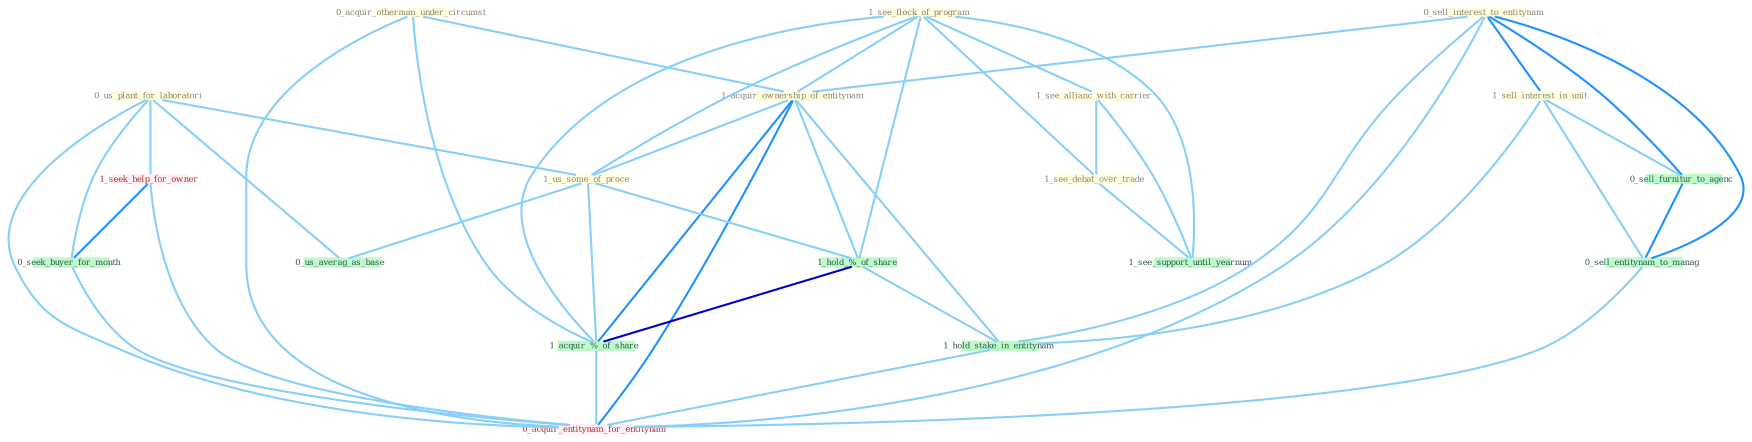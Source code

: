 Graph G{ 
    node
    [shape=polygon,style=filled,width=.5,height=.06,color="#BDFCC9",fixedsize=true,fontsize=4,
    fontcolor="#2f4f4f"];
    {node
    [color="#ffffe0", fontcolor="#8b7d6b"] "0_us_plant_for_laboratori " "1_see_flock_of_program " "0_sell_interest_to_entitynam " "0_acquir_othernum_under_circumst " "1_see_allianc_with_carrier " "1_acquir_ownership_of_entitynam " "1_sell_interest_in_unit " "1_see_debat_over_trade " "1_us_some_of_proce "}
{node [color="#fff0f5", fontcolor="#b22222"] "1_seek_help_for_owner " "0_acquir_entitynam_for_entitynam "}
edge [color="#B0E2FF"];

	"0_us_plant_for_laboratori " -- "1_us_some_of_proce " [w="1", color="#87cefa" ];
	"0_us_plant_for_laboratori " -- "1_seek_help_for_owner " [w="1", color="#87cefa" ];
	"0_us_plant_for_laboratori " -- "0_seek_buyer_for_month " [w="1", color="#87cefa" ];
	"0_us_plant_for_laboratori " -- "0_us_averag_as_base " [w="1", color="#87cefa" ];
	"0_us_plant_for_laboratori " -- "0_acquir_entitynam_for_entitynam " [w="1", color="#87cefa" ];
	"1_see_flock_of_program " -- "1_see_allianc_with_carrier " [w="1", color="#87cefa" ];
	"1_see_flock_of_program " -- "1_acquir_ownership_of_entitynam " [w="1", color="#87cefa" ];
	"1_see_flock_of_program " -- "1_see_debat_over_trade " [w="1", color="#87cefa" ];
	"1_see_flock_of_program " -- "1_us_some_of_proce " [w="1", color="#87cefa" ];
	"1_see_flock_of_program " -- "1_hold_%_of_share " [w="1", color="#87cefa" ];
	"1_see_flock_of_program " -- "1_acquir_%_of_share " [w="1", color="#87cefa" ];
	"1_see_flock_of_program " -- "1_see_support_until_yearnum " [w="1", color="#87cefa" ];
	"0_sell_interest_to_entitynam " -- "1_acquir_ownership_of_entitynam " [w="1", color="#87cefa" ];
	"0_sell_interest_to_entitynam " -- "1_sell_interest_in_unit " [w="2", color="#1e90ff" , len=0.8];
	"0_sell_interest_to_entitynam " -- "1_hold_stake_in_entitynam " [w="1", color="#87cefa" ];
	"0_sell_interest_to_entitynam " -- "0_sell_furnitur_to_agenc " [w="2", color="#1e90ff" , len=0.8];
	"0_sell_interest_to_entitynam " -- "0_sell_entitynam_to_manag " [w="2", color="#1e90ff" , len=0.8];
	"0_sell_interest_to_entitynam " -- "0_acquir_entitynam_for_entitynam " [w="1", color="#87cefa" ];
	"0_acquir_othernum_under_circumst " -- "1_acquir_ownership_of_entitynam " [w="1", color="#87cefa" ];
	"0_acquir_othernum_under_circumst " -- "1_acquir_%_of_share " [w="1", color="#87cefa" ];
	"0_acquir_othernum_under_circumst " -- "0_acquir_entitynam_for_entitynam " [w="1", color="#87cefa" ];
	"1_see_allianc_with_carrier " -- "1_see_debat_over_trade " [w="1", color="#87cefa" ];
	"1_see_allianc_with_carrier " -- "1_see_support_until_yearnum " [w="1", color="#87cefa" ];
	"1_acquir_ownership_of_entitynam " -- "1_us_some_of_proce " [w="1", color="#87cefa" ];
	"1_acquir_ownership_of_entitynam " -- "1_hold_%_of_share " [w="1", color="#87cefa" ];
	"1_acquir_ownership_of_entitynam " -- "1_hold_stake_in_entitynam " [w="1", color="#87cefa" ];
	"1_acquir_ownership_of_entitynam " -- "1_acquir_%_of_share " [w="2", color="#1e90ff" , len=0.8];
	"1_acquir_ownership_of_entitynam " -- "0_acquir_entitynam_for_entitynam " [w="2", color="#1e90ff" , len=0.8];
	"1_sell_interest_in_unit " -- "1_hold_stake_in_entitynam " [w="1", color="#87cefa" ];
	"1_sell_interest_in_unit " -- "0_sell_furnitur_to_agenc " [w="1", color="#87cefa" ];
	"1_sell_interest_in_unit " -- "0_sell_entitynam_to_manag " [w="1", color="#87cefa" ];
	"1_see_debat_over_trade " -- "1_see_support_until_yearnum " [w="1", color="#87cefa" ];
	"1_us_some_of_proce " -- "1_hold_%_of_share " [w="1", color="#87cefa" ];
	"1_us_some_of_proce " -- "1_acquir_%_of_share " [w="1", color="#87cefa" ];
	"1_us_some_of_proce " -- "0_us_averag_as_base " [w="1", color="#87cefa" ];
	"1_hold_%_of_share " -- "1_hold_stake_in_entitynam " [w="1", color="#87cefa" ];
	"1_hold_%_of_share " -- "1_acquir_%_of_share " [w="3", color="#0000cd" , len=0.6];
	"1_hold_stake_in_entitynam " -- "0_acquir_entitynam_for_entitynam " [w="1", color="#87cefa" ];
	"1_seek_help_for_owner " -- "0_seek_buyer_for_month " [w="2", color="#1e90ff" , len=0.8];
	"1_seek_help_for_owner " -- "0_acquir_entitynam_for_entitynam " [w="1", color="#87cefa" ];
	"0_seek_buyer_for_month " -- "0_acquir_entitynam_for_entitynam " [w="1", color="#87cefa" ];
	"1_acquir_%_of_share " -- "0_acquir_entitynam_for_entitynam " [w="1", color="#87cefa" ];
	"0_sell_furnitur_to_agenc " -- "0_sell_entitynam_to_manag " [w="2", color="#1e90ff" , len=0.8];
	"0_sell_entitynam_to_manag " -- "0_acquir_entitynam_for_entitynam " [w="1", color="#87cefa" ];
}